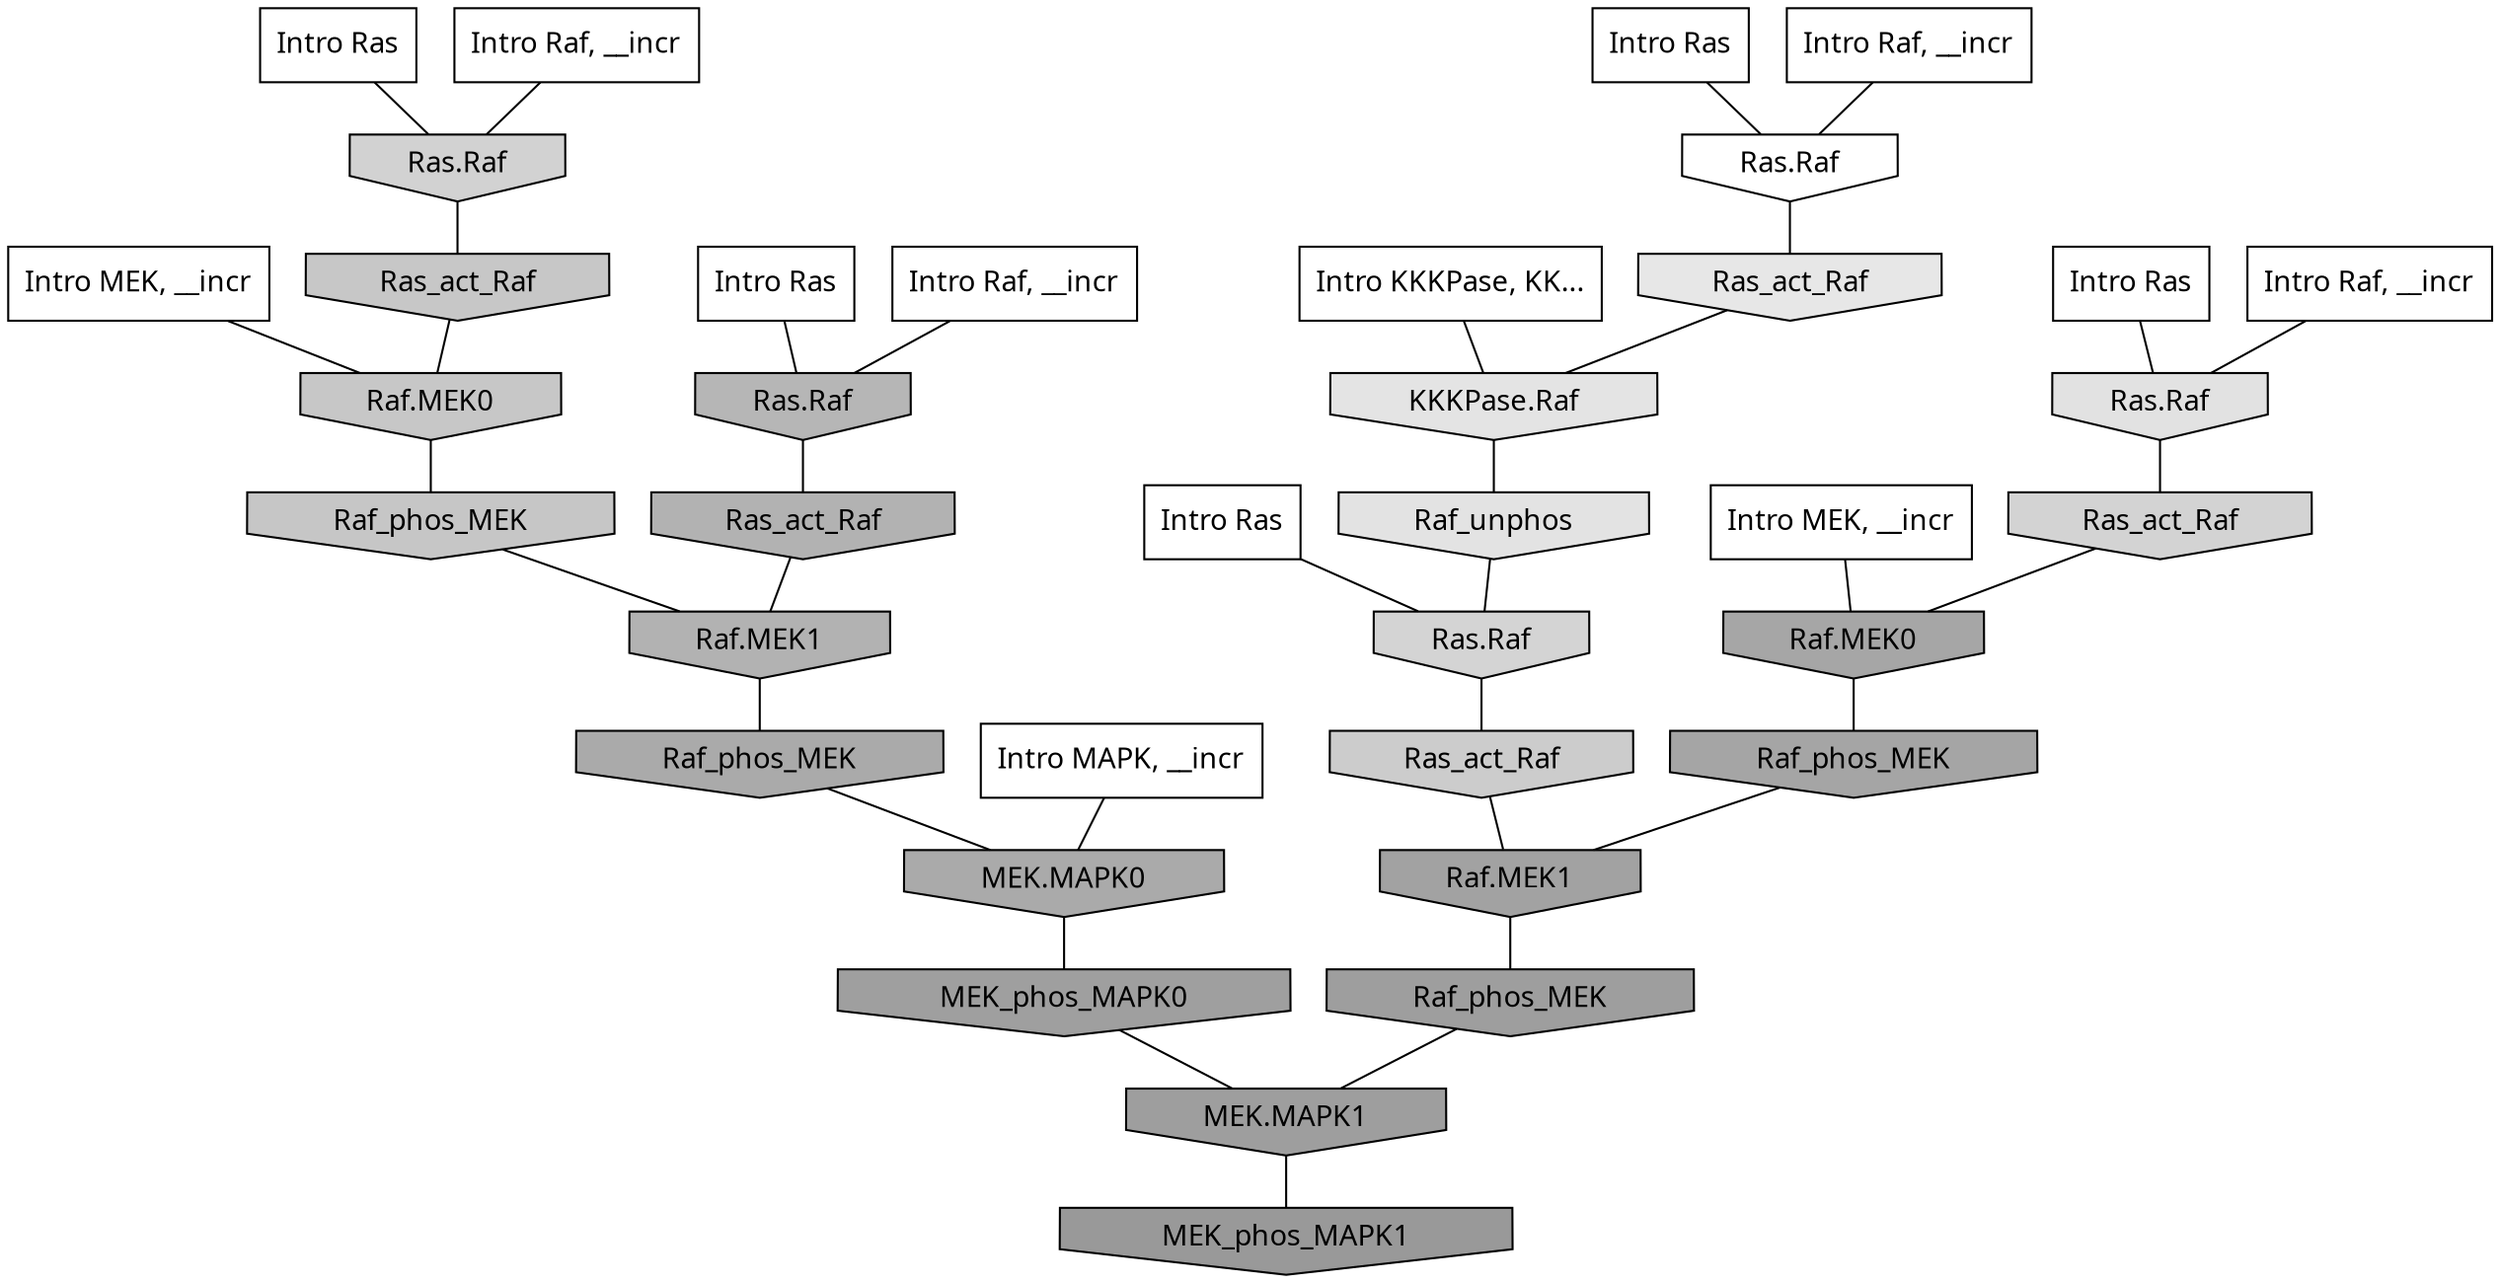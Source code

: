 digraph G{
  rankdir="TB";
  ranksep=0.30;
  node [fontname="CMU Serif"];
  edge [fontname="CMU Serif"];
  
  13 [label="Intro Ras", shape=rectangle, style=filled, fillcolor="0.000 0.000 1.000"]
  
  48 [label="Intro Ras", shape=rectangle, style=filled, fillcolor="0.000 0.000 1.000"]
  
  75 [label="Intro Ras", shape=rectangle, style=filled, fillcolor="0.000 0.000 1.000"]
  
  76 [label="Intro Ras", shape=rectangle, style=filled, fillcolor="0.000 0.000 1.000"]
  
  99 [label="Intro Ras", shape=rectangle, style=filled, fillcolor="0.000 0.000 1.000"]
  
  158 [label="Intro Raf, __incr", shape=rectangle, style=filled, fillcolor="0.000 0.000 1.000"]
  
  795 [label="Intro Raf, __incr", shape=rectangle, style=filled, fillcolor="0.000 0.000 1.000"]
  
  899 [label="Intro Raf, __incr", shape=rectangle, style=filled, fillcolor="0.000 0.000 1.000"]
  
  917 [label="Intro Raf, __incr", shape=rectangle, style=filled, fillcolor="0.000 0.000 1.000"]
  
  1692 [label="Intro MEK, __incr", shape=rectangle, style=filled, fillcolor="0.000 0.000 1.000"]
  
  1949 [label="Intro MEK, __incr", shape=rectangle, style=filled, fillcolor="0.000 0.000 1.000"]
  
  2277 [label="Intro MAPK, __incr", shape=rectangle, style=filled, fillcolor="0.000 0.000 1.000"]
  
  3190 [label="Intro KKKPase, KK...", shape=rectangle, style=filled, fillcolor="0.000 0.000 1.000"]
  
  3204 [label="Ras.Raf", shape=invhouse, style=filled, fillcolor="0.000 0.000 1.000"]
  
  4109 [label="Ras_act_Raf", shape=invhouse, style=filled, fillcolor="0.000 0.000 0.905"]
  
  4245 [label="KKKPase.Raf", shape=invhouse, style=filled, fillcolor="0.000 0.000 0.894"]
  
  4309 [label="Raf_unphos", shape=invhouse, style=filled, fillcolor="0.000 0.000 0.887"]
  
  4337 [label="Ras.Raf", shape=invhouse, style=filled, fillcolor="0.000 0.000 0.885"]
  
  5064 [label="Ras.Raf", shape=invhouse, style=filled, fillcolor="0.000 0.000 0.832"]
  
  5135 [label="Ras_act_Raf", shape=invhouse, style=filled, fillcolor="0.000 0.000 0.827"]
  
  5237 [label="Ras.Raf", shape=invhouse, style=filled, fillcolor="0.000 0.000 0.821"]
  
  5557 [label="Ras_act_Raf", shape=invhouse, style=filled, fillcolor="0.000 0.000 0.799"]
  
  5894 [label="Ras_act_Raf", shape=invhouse, style=filled, fillcolor="0.000 0.000 0.779"]
  
  5900 [label="Raf.MEK0", shape=invhouse, style=filled, fillcolor="0.000 0.000 0.779"]
  
  5931 [label="Raf_phos_MEK", shape=invhouse, style=filled, fillcolor="0.000 0.000 0.777"]
  
  7306 [label="Ras.Raf", shape=invhouse, style=filled, fillcolor="0.000 0.000 0.713"]
  
  7746 [label="Ras_act_Raf", shape=invhouse, style=filled, fillcolor="0.000 0.000 0.696"]
  
  7749 [label="Raf.MEK1", shape=invhouse, style=filled, fillcolor="0.000 0.000 0.696"]
  
  8625 [label="Raf_phos_MEK", shape=invhouse, style=filled, fillcolor="0.000 0.000 0.666"]
  
  8627 [label="MEK.MAPK0", shape=invhouse, style=filled, fillcolor="0.000 0.000 0.666"]
  
  9031 [label="Raf.MEK0", shape=invhouse, style=filled, fillcolor="0.000 0.000 0.651"]
  
  9240 [label="Raf_phos_MEK", shape=invhouse, style=filled, fillcolor="0.000 0.000 0.645"]
  
  9677 [label="Raf.MEK1", shape=invhouse, style=filled, fillcolor="0.000 0.000 0.634"]
  
  10054 [label="MEK_phos_MAPK0", shape=invhouse, style=filled, fillcolor="0.000 0.000 0.625"]
  
  10348 [label="Raf_phos_MEK", shape=invhouse, style=filled, fillcolor="0.000 0.000 0.618"]
  
  10351 [label="MEK.MAPK1", shape=invhouse, style=filled, fillcolor="0.000 0.000 0.618"]
  
  11073 [label="MEK_phos_MAPK1", shape=invhouse, style=filled, fillcolor="0.000 0.000 0.600"]
  
  
  10351 -> 11073 [dir=none, color="0.000 0.000 0.000"] 
  10348 -> 10351 [dir=none, color="0.000 0.000 0.000"] 
  10054 -> 10351 [dir=none, color="0.000 0.000 0.000"] 
  9677 -> 10348 [dir=none, color="0.000 0.000 0.000"] 
  9240 -> 9677 [dir=none, color="0.000 0.000 0.000"] 
  9031 -> 9240 [dir=none, color="0.000 0.000 0.000"] 
  8627 -> 10054 [dir=none, color="0.000 0.000 0.000"] 
  8625 -> 8627 [dir=none, color="0.000 0.000 0.000"] 
  7749 -> 8625 [dir=none, color="0.000 0.000 0.000"] 
  7746 -> 7749 [dir=none, color="0.000 0.000 0.000"] 
  7306 -> 7746 [dir=none, color="0.000 0.000 0.000"] 
  5931 -> 7749 [dir=none, color="0.000 0.000 0.000"] 
  5900 -> 5931 [dir=none, color="0.000 0.000 0.000"] 
  5894 -> 5900 [dir=none, color="0.000 0.000 0.000"] 
  5557 -> 9677 [dir=none, color="0.000 0.000 0.000"] 
  5237 -> 5894 [dir=none, color="0.000 0.000 0.000"] 
  5135 -> 9031 [dir=none, color="0.000 0.000 0.000"] 
  5064 -> 5557 [dir=none, color="0.000 0.000 0.000"] 
  4337 -> 5135 [dir=none, color="0.000 0.000 0.000"] 
  4309 -> 5064 [dir=none, color="0.000 0.000 0.000"] 
  4245 -> 4309 [dir=none, color="0.000 0.000 0.000"] 
  4109 -> 4245 [dir=none, color="0.000 0.000 0.000"] 
  3204 -> 4109 [dir=none, color="0.000 0.000 0.000"] 
  3190 -> 4245 [dir=none, color="0.000 0.000 0.000"] 
  2277 -> 8627 [dir=none, color="0.000 0.000 0.000"] 
  1949 -> 9031 [dir=none, color="0.000 0.000 0.000"] 
  1692 -> 5900 [dir=none, color="0.000 0.000 0.000"] 
  917 -> 4337 [dir=none, color="0.000 0.000 0.000"] 
  899 -> 7306 [dir=none, color="0.000 0.000 0.000"] 
  795 -> 5237 [dir=none, color="0.000 0.000 0.000"] 
  158 -> 3204 [dir=none, color="0.000 0.000 0.000"] 
  99 -> 7306 [dir=none, color="0.000 0.000 0.000"] 
  76 -> 4337 [dir=none, color="0.000 0.000 0.000"] 
  75 -> 3204 [dir=none, color="0.000 0.000 0.000"] 
  48 -> 5237 [dir=none, color="0.000 0.000 0.000"] 
  13 -> 5064 [dir=none, color="0.000 0.000 0.000"] 
  
  }
